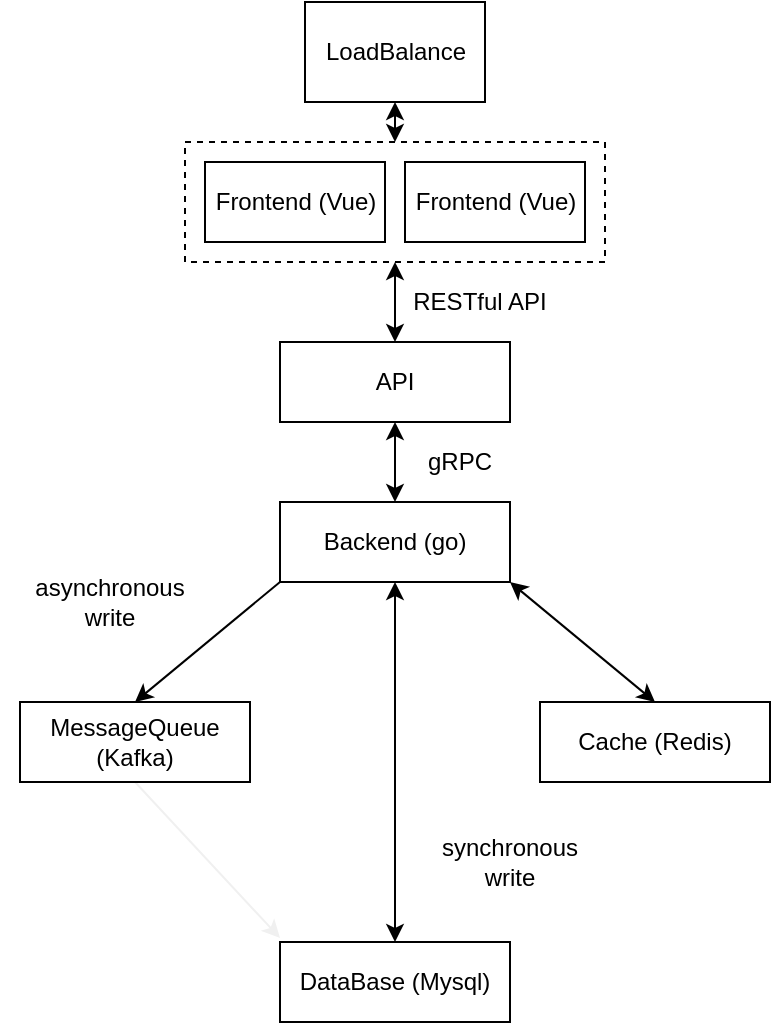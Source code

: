 <mxfile>
    <diagram id="xZzxF9cdvCfOt7COKV-Y" name="第1頁">
        <mxGraphModel dx="402" dy="424" grid="1" gridSize="10" guides="1" tooltips="1" connect="1" arrows="1" fold="1" page="1" pageScale="1" pageWidth="827" pageHeight="1169" math="0" shadow="0">
            <root>
                <mxCell id="0"/>
                <mxCell id="1" parent="0"/>
                <mxCell id="48" style="edgeStyle=elbowEdgeStyle;html=1;exitX=0.5;exitY=1;exitDx=0;exitDy=0;entryX=0.5;entryY=0;entryDx=0;entryDy=0;startArrow=classic;startFill=1;" edge="1" parent="1" source="27" target="29">
                    <mxGeometry relative="1" as="geometry"/>
                </mxCell>
                <mxCell id="27" value="LoadBalance" style="rounded=0;whiteSpace=wrap;html=1;" vertex="1" parent="1">
                    <mxGeometry x="152.5" y="20" width="90" height="50" as="geometry"/>
                </mxCell>
                <mxCell id="39" style="edgeStyle=elbowEdgeStyle;html=1;exitX=0.5;exitY=1;exitDx=0;exitDy=0;entryX=0.5;entryY=0;entryDx=0;entryDy=0;startArrow=classic;startFill=1;" edge="1" parent="1" source="29" target="34">
                    <mxGeometry relative="1" as="geometry"/>
                </mxCell>
                <mxCell id="49" style="edgeStyle=elbowEdgeStyle;html=1;exitX=0.5;exitY=1;exitDx=0;exitDy=0;entryX=0.5;entryY=0;entryDx=0;entryDy=0;startArrow=classic;startFill=1;" edge="1" parent="1" source="33" target="45">
                    <mxGeometry relative="1" as="geometry"/>
                </mxCell>
                <mxCell id="50" style="html=1;exitX=1;exitY=1;exitDx=0;exitDy=0;entryX=0.5;entryY=0;entryDx=0;entryDy=0;startArrow=classic;startFill=1;" edge="1" parent="1" source="33" target="44">
                    <mxGeometry relative="1" as="geometry"/>
                </mxCell>
                <mxCell id="51" style="edgeStyle=none;html=1;exitX=0;exitY=1;exitDx=0;exitDy=0;entryX=0.5;entryY=0;entryDx=0;entryDy=0;" edge="1" parent="1" source="33" target="46">
                    <mxGeometry relative="1" as="geometry"/>
                </mxCell>
                <mxCell id="33" value="Backend (go)" style="rounded=0;whiteSpace=wrap;html=1;" vertex="1" parent="1">
                    <mxGeometry x="140" y="270" width="115" height="40" as="geometry"/>
                </mxCell>
                <mxCell id="41" style="edgeStyle=elbowEdgeStyle;html=1;exitX=0.5;exitY=1;exitDx=0;exitDy=0;entryX=0.5;entryY=0;entryDx=0;entryDy=0;startArrow=classic;startFill=1;" edge="1" parent="1" source="34" target="33">
                    <mxGeometry relative="1" as="geometry"/>
                </mxCell>
                <mxCell id="34" value="API" style="rounded=0;whiteSpace=wrap;html=1;" vertex="1" parent="1">
                    <mxGeometry x="140" y="190" width="115" height="40" as="geometry"/>
                </mxCell>
                <mxCell id="40" value="RESTful API" style="text;html=1;strokeColor=none;fillColor=none;align=center;verticalAlign=middle;whiteSpace=wrap;rounded=0;" vertex="1" parent="1">
                    <mxGeometry x="200" y="160" width="80" height="20" as="geometry"/>
                </mxCell>
                <mxCell id="42" value="gRPC" style="text;html=1;strokeColor=none;fillColor=none;align=center;verticalAlign=middle;whiteSpace=wrap;rounded=0;" vertex="1" parent="1">
                    <mxGeometry x="190" y="240" width="80" height="20" as="geometry"/>
                </mxCell>
                <mxCell id="44" value="Cache (Redis)" style="rounded=0;whiteSpace=wrap;html=1;" vertex="1" parent="1">
                    <mxGeometry x="270" y="370" width="115" height="40" as="geometry"/>
                </mxCell>
                <mxCell id="45" value="DataBase (Mysql)" style="rounded=0;whiteSpace=wrap;html=1;" vertex="1" parent="1">
                    <mxGeometry x="140" y="490" width="115" height="40" as="geometry"/>
                </mxCell>
                <mxCell id="53" style="rounded=0;html=1;exitX=0.5;exitY=1;exitDx=0;exitDy=0;strokeColor=#f0f0f0;" edge="1" parent="1" source="46">
                    <mxGeometry relative="1" as="geometry">
                        <mxPoint x="140" y="488" as="targetPoint"/>
                    </mxGeometry>
                </mxCell>
                <mxCell id="46" value="MessageQueue (Kafka)" style="rounded=0;whiteSpace=wrap;html=1;" vertex="1" parent="1">
                    <mxGeometry x="10" y="370" width="115" height="40" as="geometry"/>
                </mxCell>
                <mxCell id="47" value="" style="group" vertex="1" connectable="0" parent="1">
                    <mxGeometry x="92.5" y="90" width="210" height="60" as="geometry"/>
                </mxCell>
                <mxCell id="29" value="" style="rounded=0;whiteSpace=wrap;html=1;dashed=1;" vertex="1" parent="47">
                    <mxGeometry width="210" height="60" as="geometry"/>
                </mxCell>
                <mxCell id="31" value="Frontend (Vue)" style="rounded=0;whiteSpace=wrap;html=1;" vertex="1" parent="47">
                    <mxGeometry x="10" y="10" width="90" height="40" as="geometry"/>
                </mxCell>
                <mxCell id="32" value="Frontend (Vue)" style="rounded=0;whiteSpace=wrap;html=1;" vertex="1" parent="47">
                    <mxGeometry x="110" y="10" width="90" height="40" as="geometry"/>
                </mxCell>
                <mxCell id="54" value="asynchronous&lt;br&gt;write" style="text;html=1;strokeColor=none;fillColor=none;align=center;verticalAlign=middle;whiteSpace=wrap;rounded=0;" vertex="1" parent="1">
                    <mxGeometry y="310" width="110" height="20" as="geometry"/>
                </mxCell>
                <mxCell id="55" value="synchronous&lt;br&gt;write" style="text;html=1;strokeColor=none;fillColor=none;align=center;verticalAlign=middle;whiteSpace=wrap;rounded=0;" vertex="1" parent="1">
                    <mxGeometry x="200" y="440" width="110" height="20" as="geometry"/>
                </mxCell>
            </root>
        </mxGraphModel>
    </diagram>
</mxfile>